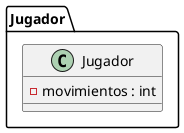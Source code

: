 @startuml

package Jugador{
    class Jugador {
            - movimientos : int
        }
}
@enduml
